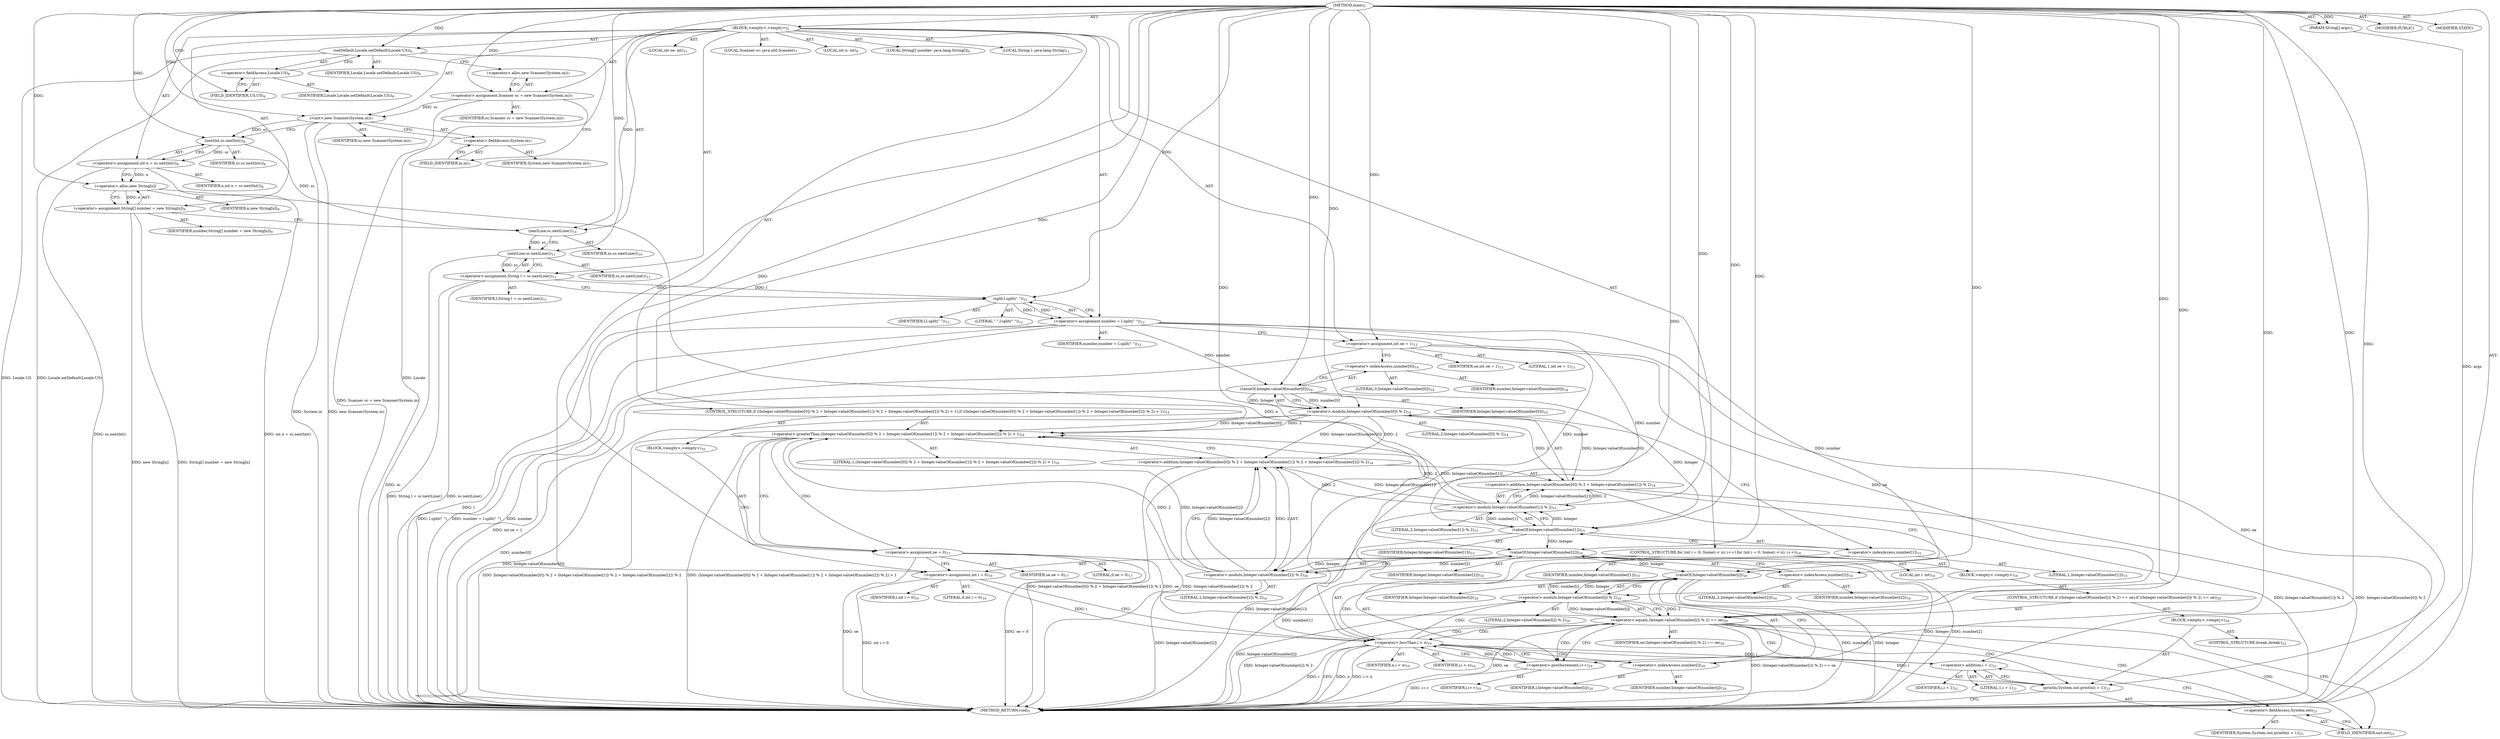 digraph "main" {  
"19" [label = <(METHOD,main)<SUB>5</SUB>> ]
"20" [label = <(PARAM,String[] args)<SUB>5</SUB>> ]
"21" [label = <(BLOCK,&lt;empty&gt;,&lt;empty&gt;)<SUB>5</SUB>> ]
"22" [label = <(setDefault,Locale.setDefault(Locale.US))<SUB>6</SUB>> ]
"23" [label = <(IDENTIFIER,Locale,Locale.setDefault(Locale.US))<SUB>6</SUB>> ]
"24" [label = <(&lt;operator&gt;.fieldAccess,Locale.US)<SUB>6</SUB>> ]
"25" [label = <(IDENTIFIER,Locale,Locale.setDefault(Locale.US))<SUB>6</SUB>> ]
"26" [label = <(FIELD_IDENTIFIER,US,US)<SUB>6</SUB>> ]
"4" [label = <(LOCAL,Scanner sc: java.util.Scanner)<SUB>7</SUB>> ]
"27" [label = <(&lt;operator&gt;.assignment,Scanner sc = new Scanner(System.in))<SUB>7</SUB>> ]
"28" [label = <(IDENTIFIER,sc,Scanner sc = new Scanner(System.in))<SUB>7</SUB>> ]
"29" [label = <(&lt;operator&gt;.alloc,new Scanner(System.in))<SUB>7</SUB>> ]
"30" [label = <(&lt;init&gt;,new Scanner(System.in))<SUB>7</SUB>> ]
"3" [label = <(IDENTIFIER,sc,new Scanner(System.in))<SUB>7</SUB>> ]
"31" [label = <(&lt;operator&gt;.fieldAccess,System.in)<SUB>7</SUB>> ]
"32" [label = <(IDENTIFIER,System,new Scanner(System.in))<SUB>7</SUB>> ]
"33" [label = <(FIELD_IDENTIFIER,in,in)<SUB>7</SUB>> ]
"34" [label = <(LOCAL,int n: int)<SUB>8</SUB>> ]
"35" [label = <(&lt;operator&gt;.assignment,int n = sc.nextInt())<SUB>8</SUB>> ]
"36" [label = <(IDENTIFIER,n,int n = sc.nextInt())<SUB>8</SUB>> ]
"37" [label = <(nextInt,sc.nextInt())<SUB>8</SUB>> ]
"38" [label = <(IDENTIFIER,sc,sc.nextInt())<SUB>8</SUB>> ]
"39" [label = <(LOCAL,String[] number: java.lang.String[])<SUB>9</SUB>> ]
"40" [label = <(&lt;operator&gt;.assignment,String[] number = new String[n])<SUB>9</SUB>> ]
"41" [label = <(IDENTIFIER,number,String[] number = new String[n])<SUB>9</SUB>> ]
"42" [label = <(&lt;operator&gt;.alloc,new String[n])> ]
"43" [label = <(IDENTIFIER,n,new String[n])<SUB>9</SUB>> ]
"44" [label = <(nextLine,sc.nextLine())<SUB>10</SUB>> ]
"45" [label = <(IDENTIFIER,sc,sc.nextLine())<SUB>10</SUB>> ]
"46" [label = <(LOCAL,String l: java.lang.String)<SUB>11</SUB>> ]
"47" [label = <(&lt;operator&gt;.assignment,String l = sc.nextLine())<SUB>11</SUB>> ]
"48" [label = <(IDENTIFIER,l,String l = sc.nextLine())<SUB>11</SUB>> ]
"49" [label = <(nextLine,sc.nextLine())<SUB>11</SUB>> ]
"50" [label = <(IDENTIFIER,sc,sc.nextLine())<SUB>11</SUB>> ]
"51" [label = <(&lt;operator&gt;.assignment,number = l.split(&quot; &quot;))<SUB>12</SUB>> ]
"52" [label = <(IDENTIFIER,number,number = l.split(&quot; &quot;))<SUB>12</SUB>> ]
"53" [label = <(split,l.split(&quot; &quot;))<SUB>12</SUB>> ]
"54" [label = <(IDENTIFIER,l,l.split(&quot; &quot;))<SUB>12</SUB>> ]
"55" [label = <(LITERAL,&quot; &quot;,l.split(&quot; &quot;))<SUB>12</SUB>> ]
"56" [label = <(LOCAL,int oe: int)<SUB>13</SUB>> ]
"57" [label = <(&lt;operator&gt;.assignment,int oe = 1)<SUB>13</SUB>> ]
"58" [label = <(IDENTIFIER,oe,int oe = 1)<SUB>13</SUB>> ]
"59" [label = <(LITERAL,1,int oe = 1)<SUB>13</SUB>> ]
"60" [label = <(CONTROL_STRUCTURE,if ((Integer.valueOf(number[0]) % 2 + Integer.valueOf(number[1]) % 2 + Integer.valueOf(number[2]) % 2) &gt; 1),if ((Integer.valueOf(number[0]) % 2 + Integer.valueOf(number[1]) % 2 + Integer.valueOf(number[2]) % 2) &gt; 1))<SUB>14</SUB>> ]
"61" [label = <(&lt;operator&gt;.greaterThan,(Integer.valueOf(number[0]) % 2 + Integer.valueOf(number[1]) % 2 + Integer.valueOf(number[2]) % 2) &gt; 1)<SUB>14</SUB>> ]
"62" [label = <(&lt;operator&gt;.addition,Integer.valueOf(number[0]) % 2 + Integer.valueOf(number[1]) % 2 + Integer.valueOf(number[2]) % 2)<SUB>14</SUB>> ]
"63" [label = <(&lt;operator&gt;.addition,Integer.valueOf(number[0]) % 2 + Integer.valueOf(number[1]) % 2)<SUB>14</SUB>> ]
"64" [label = <(&lt;operator&gt;.modulo,Integer.valueOf(number[0]) % 2)<SUB>14</SUB>> ]
"65" [label = <(valueOf,Integer.valueOf(number[0]))<SUB>14</SUB>> ]
"66" [label = <(IDENTIFIER,Integer,Integer.valueOf(number[0]))<SUB>14</SUB>> ]
"67" [label = <(&lt;operator&gt;.indexAccess,number[0])<SUB>14</SUB>> ]
"68" [label = <(IDENTIFIER,number,Integer.valueOf(number[0]))<SUB>14</SUB>> ]
"69" [label = <(LITERAL,0,Integer.valueOf(number[0]))<SUB>14</SUB>> ]
"70" [label = <(LITERAL,2,Integer.valueOf(number[0]) % 2)<SUB>14</SUB>> ]
"71" [label = <(&lt;operator&gt;.modulo,Integer.valueOf(number[1]) % 2)<SUB>15</SUB>> ]
"72" [label = <(valueOf,Integer.valueOf(number[1]))<SUB>15</SUB>> ]
"73" [label = <(IDENTIFIER,Integer,Integer.valueOf(number[1]))<SUB>15</SUB>> ]
"74" [label = <(&lt;operator&gt;.indexAccess,number[1])<SUB>15</SUB>> ]
"75" [label = <(IDENTIFIER,number,Integer.valueOf(number[1]))<SUB>15</SUB>> ]
"76" [label = <(LITERAL,1,Integer.valueOf(number[1]))<SUB>15</SUB>> ]
"77" [label = <(LITERAL,2,Integer.valueOf(number[1]) % 2)<SUB>15</SUB>> ]
"78" [label = <(&lt;operator&gt;.modulo,Integer.valueOf(number[2]) % 2)<SUB>16</SUB>> ]
"79" [label = <(valueOf,Integer.valueOf(number[2]))<SUB>16</SUB>> ]
"80" [label = <(IDENTIFIER,Integer,Integer.valueOf(number[2]))<SUB>16</SUB>> ]
"81" [label = <(&lt;operator&gt;.indexAccess,number[2])<SUB>16</SUB>> ]
"82" [label = <(IDENTIFIER,number,Integer.valueOf(number[2]))<SUB>16</SUB>> ]
"83" [label = <(LITERAL,2,Integer.valueOf(number[2]))<SUB>16</SUB>> ]
"84" [label = <(LITERAL,2,Integer.valueOf(number[2]) % 2)<SUB>16</SUB>> ]
"85" [label = <(LITERAL,1,(Integer.valueOf(number[0]) % 2 + Integer.valueOf(number[1]) % 2 + Integer.valueOf(number[2]) % 2) &gt; 1)<SUB>16</SUB>> ]
"86" [label = <(BLOCK,&lt;empty&gt;,&lt;empty&gt;)<SUB>16</SUB>> ]
"87" [label = <(&lt;operator&gt;.assignment,oe = 0)<SUB>17</SUB>> ]
"88" [label = <(IDENTIFIER,oe,oe = 0)<SUB>17</SUB>> ]
"89" [label = <(LITERAL,0,oe = 0)<SUB>17</SUB>> ]
"90" [label = <(CONTROL_STRUCTURE,for (int i = 0; Some(i &lt; n); i++),for (int i = 0; Some(i &lt; n); i++))<SUB>19</SUB>> ]
"91" [label = <(LOCAL,int i: int)<SUB>19</SUB>> ]
"92" [label = <(&lt;operator&gt;.assignment,int i = 0)<SUB>19</SUB>> ]
"93" [label = <(IDENTIFIER,i,int i = 0)<SUB>19</SUB>> ]
"94" [label = <(LITERAL,0,int i = 0)<SUB>19</SUB>> ]
"95" [label = <(&lt;operator&gt;.lessThan,i &lt; n)<SUB>19</SUB>> ]
"96" [label = <(IDENTIFIER,i,i &lt; n)<SUB>19</SUB>> ]
"97" [label = <(IDENTIFIER,n,i &lt; n)<SUB>19</SUB>> ]
"98" [label = <(&lt;operator&gt;.postIncrement,i++)<SUB>19</SUB>> ]
"99" [label = <(IDENTIFIER,i,i++)<SUB>19</SUB>> ]
"100" [label = <(BLOCK,&lt;empty&gt;,&lt;empty&gt;)<SUB>19</SUB>> ]
"101" [label = <(CONTROL_STRUCTURE,if ((Integer.valueOf(number[i]) % 2) == oe),if ((Integer.valueOf(number[i]) % 2) == oe))<SUB>20</SUB>> ]
"102" [label = <(&lt;operator&gt;.equals,(Integer.valueOf(number[i]) % 2) == oe)<SUB>20</SUB>> ]
"103" [label = <(&lt;operator&gt;.modulo,Integer.valueOf(number[i]) % 2)<SUB>20</SUB>> ]
"104" [label = <(valueOf,Integer.valueOf(number[i]))<SUB>20</SUB>> ]
"105" [label = <(IDENTIFIER,Integer,Integer.valueOf(number[i]))<SUB>20</SUB>> ]
"106" [label = <(&lt;operator&gt;.indexAccess,number[i])<SUB>20</SUB>> ]
"107" [label = <(IDENTIFIER,number,Integer.valueOf(number[i]))<SUB>20</SUB>> ]
"108" [label = <(IDENTIFIER,i,Integer.valueOf(number[i]))<SUB>20</SUB>> ]
"109" [label = <(LITERAL,2,Integer.valueOf(number[i]) % 2)<SUB>20</SUB>> ]
"110" [label = <(IDENTIFIER,oe,(Integer.valueOf(number[i]) % 2) == oe)<SUB>20</SUB>> ]
"111" [label = <(BLOCK,&lt;empty&gt;,&lt;empty&gt;)<SUB>20</SUB>> ]
"112" [label = <(println,System.out.println(i + 1))<SUB>21</SUB>> ]
"113" [label = <(&lt;operator&gt;.fieldAccess,System.out)<SUB>21</SUB>> ]
"114" [label = <(IDENTIFIER,System,System.out.println(i + 1))<SUB>21</SUB>> ]
"115" [label = <(FIELD_IDENTIFIER,out,out)<SUB>21</SUB>> ]
"116" [label = <(&lt;operator&gt;.addition,i + 1)<SUB>21</SUB>> ]
"117" [label = <(IDENTIFIER,i,i + 1)<SUB>21</SUB>> ]
"118" [label = <(LITERAL,1,i + 1)<SUB>21</SUB>> ]
"119" [label = <(CONTROL_STRUCTURE,break;,break;)<SUB>22</SUB>> ]
"120" [label = <(MODIFIER,PUBLIC)> ]
"121" [label = <(MODIFIER,STATIC)> ]
"122" [label = <(METHOD_RETURN,void)<SUB>5</SUB>> ]
  "19" -> "20"  [ label = "AST: "] 
  "19" -> "21"  [ label = "AST: "] 
  "19" -> "120"  [ label = "AST: "] 
  "19" -> "121"  [ label = "AST: "] 
  "19" -> "122"  [ label = "AST: "] 
  "21" -> "22"  [ label = "AST: "] 
  "21" -> "4"  [ label = "AST: "] 
  "21" -> "27"  [ label = "AST: "] 
  "21" -> "30"  [ label = "AST: "] 
  "21" -> "34"  [ label = "AST: "] 
  "21" -> "35"  [ label = "AST: "] 
  "21" -> "39"  [ label = "AST: "] 
  "21" -> "40"  [ label = "AST: "] 
  "21" -> "44"  [ label = "AST: "] 
  "21" -> "46"  [ label = "AST: "] 
  "21" -> "47"  [ label = "AST: "] 
  "21" -> "51"  [ label = "AST: "] 
  "21" -> "56"  [ label = "AST: "] 
  "21" -> "57"  [ label = "AST: "] 
  "21" -> "60"  [ label = "AST: "] 
  "21" -> "90"  [ label = "AST: "] 
  "22" -> "23"  [ label = "AST: "] 
  "22" -> "24"  [ label = "AST: "] 
  "24" -> "25"  [ label = "AST: "] 
  "24" -> "26"  [ label = "AST: "] 
  "27" -> "28"  [ label = "AST: "] 
  "27" -> "29"  [ label = "AST: "] 
  "30" -> "3"  [ label = "AST: "] 
  "30" -> "31"  [ label = "AST: "] 
  "31" -> "32"  [ label = "AST: "] 
  "31" -> "33"  [ label = "AST: "] 
  "35" -> "36"  [ label = "AST: "] 
  "35" -> "37"  [ label = "AST: "] 
  "37" -> "38"  [ label = "AST: "] 
  "40" -> "41"  [ label = "AST: "] 
  "40" -> "42"  [ label = "AST: "] 
  "42" -> "43"  [ label = "AST: "] 
  "44" -> "45"  [ label = "AST: "] 
  "47" -> "48"  [ label = "AST: "] 
  "47" -> "49"  [ label = "AST: "] 
  "49" -> "50"  [ label = "AST: "] 
  "51" -> "52"  [ label = "AST: "] 
  "51" -> "53"  [ label = "AST: "] 
  "53" -> "54"  [ label = "AST: "] 
  "53" -> "55"  [ label = "AST: "] 
  "57" -> "58"  [ label = "AST: "] 
  "57" -> "59"  [ label = "AST: "] 
  "60" -> "61"  [ label = "AST: "] 
  "60" -> "86"  [ label = "AST: "] 
  "61" -> "62"  [ label = "AST: "] 
  "61" -> "85"  [ label = "AST: "] 
  "62" -> "63"  [ label = "AST: "] 
  "62" -> "78"  [ label = "AST: "] 
  "63" -> "64"  [ label = "AST: "] 
  "63" -> "71"  [ label = "AST: "] 
  "64" -> "65"  [ label = "AST: "] 
  "64" -> "70"  [ label = "AST: "] 
  "65" -> "66"  [ label = "AST: "] 
  "65" -> "67"  [ label = "AST: "] 
  "67" -> "68"  [ label = "AST: "] 
  "67" -> "69"  [ label = "AST: "] 
  "71" -> "72"  [ label = "AST: "] 
  "71" -> "77"  [ label = "AST: "] 
  "72" -> "73"  [ label = "AST: "] 
  "72" -> "74"  [ label = "AST: "] 
  "74" -> "75"  [ label = "AST: "] 
  "74" -> "76"  [ label = "AST: "] 
  "78" -> "79"  [ label = "AST: "] 
  "78" -> "84"  [ label = "AST: "] 
  "79" -> "80"  [ label = "AST: "] 
  "79" -> "81"  [ label = "AST: "] 
  "81" -> "82"  [ label = "AST: "] 
  "81" -> "83"  [ label = "AST: "] 
  "86" -> "87"  [ label = "AST: "] 
  "87" -> "88"  [ label = "AST: "] 
  "87" -> "89"  [ label = "AST: "] 
  "90" -> "91"  [ label = "AST: "] 
  "90" -> "92"  [ label = "AST: "] 
  "90" -> "95"  [ label = "AST: "] 
  "90" -> "98"  [ label = "AST: "] 
  "90" -> "100"  [ label = "AST: "] 
  "92" -> "93"  [ label = "AST: "] 
  "92" -> "94"  [ label = "AST: "] 
  "95" -> "96"  [ label = "AST: "] 
  "95" -> "97"  [ label = "AST: "] 
  "98" -> "99"  [ label = "AST: "] 
  "100" -> "101"  [ label = "AST: "] 
  "101" -> "102"  [ label = "AST: "] 
  "101" -> "111"  [ label = "AST: "] 
  "102" -> "103"  [ label = "AST: "] 
  "102" -> "110"  [ label = "AST: "] 
  "103" -> "104"  [ label = "AST: "] 
  "103" -> "109"  [ label = "AST: "] 
  "104" -> "105"  [ label = "AST: "] 
  "104" -> "106"  [ label = "AST: "] 
  "106" -> "107"  [ label = "AST: "] 
  "106" -> "108"  [ label = "AST: "] 
  "111" -> "112"  [ label = "AST: "] 
  "111" -> "119"  [ label = "AST: "] 
  "112" -> "113"  [ label = "AST: "] 
  "112" -> "116"  [ label = "AST: "] 
  "113" -> "114"  [ label = "AST: "] 
  "113" -> "115"  [ label = "AST: "] 
  "116" -> "117"  [ label = "AST: "] 
  "116" -> "118"  [ label = "AST: "] 
  "22" -> "29"  [ label = "CFG: "] 
  "27" -> "33"  [ label = "CFG: "] 
  "30" -> "37"  [ label = "CFG: "] 
  "35" -> "42"  [ label = "CFG: "] 
  "40" -> "44"  [ label = "CFG: "] 
  "44" -> "49"  [ label = "CFG: "] 
  "47" -> "53"  [ label = "CFG: "] 
  "51" -> "57"  [ label = "CFG: "] 
  "57" -> "67"  [ label = "CFG: "] 
  "24" -> "22"  [ label = "CFG: "] 
  "29" -> "27"  [ label = "CFG: "] 
  "31" -> "30"  [ label = "CFG: "] 
  "37" -> "35"  [ label = "CFG: "] 
  "42" -> "40"  [ label = "CFG: "] 
  "49" -> "47"  [ label = "CFG: "] 
  "53" -> "51"  [ label = "CFG: "] 
  "61" -> "87"  [ label = "CFG: "] 
  "61" -> "92"  [ label = "CFG: "] 
  "92" -> "95"  [ label = "CFG: "] 
  "95" -> "122"  [ label = "CFG: "] 
  "95" -> "106"  [ label = "CFG: "] 
  "98" -> "95"  [ label = "CFG: "] 
  "26" -> "24"  [ label = "CFG: "] 
  "33" -> "31"  [ label = "CFG: "] 
  "62" -> "61"  [ label = "CFG: "] 
  "87" -> "92"  [ label = "CFG: "] 
  "63" -> "81"  [ label = "CFG: "] 
  "78" -> "62"  [ label = "CFG: "] 
  "102" -> "115"  [ label = "CFG: "] 
  "102" -> "98"  [ label = "CFG: "] 
  "64" -> "74"  [ label = "CFG: "] 
  "71" -> "63"  [ label = "CFG: "] 
  "79" -> "78"  [ label = "CFG: "] 
  "103" -> "102"  [ label = "CFG: "] 
  "112" -> "122"  [ label = "CFG: "] 
  "65" -> "64"  [ label = "CFG: "] 
  "72" -> "71"  [ label = "CFG: "] 
  "81" -> "79"  [ label = "CFG: "] 
  "104" -> "103"  [ label = "CFG: "] 
  "113" -> "116"  [ label = "CFG: "] 
  "116" -> "112"  [ label = "CFG: "] 
  "67" -> "65"  [ label = "CFG: "] 
  "74" -> "72"  [ label = "CFG: "] 
  "106" -> "104"  [ label = "CFG: "] 
  "115" -> "113"  [ label = "CFG: "] 
  "19" -> "26"  [ label = "CFG: "] 
  "20" -> "122"  [ label = "DDG: args"] 
  "22" -> "122"  [ label = "DDG: Locale"] 
  "22" -> "122"  [ label = "DDG: Locale.US"] 
  "22" -> "122"  [ label = "DDG: Locale.setDefault(Locale.US)"] 
  "27" -> "122"  [ label = "DDG: Scanner sc = new Scanner(System.in)"] 
  "30" -> "122"  [ label = "DDG: System.in"] 
  "30" -> "122"  [ label = "DDG: new Scanner(System.in)"] 
  "35" -> "122"  [ label = "DDG: sc.nextInt()"] 
  "35" -> "122"  [ label = "DDG: int n = sc.nextInt()"] 
  "40" -> "122"  [ label = "DDG: new String[n]"] 
  "40" -> "122"  [ label = "DDG: String[] number = new String[n]"] 
  "49" -> "122"  [ label = "DDG: sc"] 
  "47" -> "122"  [ label = "DDG: sc.nextLine()"] 
  "47" -> "122"  [ label = "DDG: String l = sc.nextLine()"] 
  "51" -> "122"  [ label = "DDG: number"] 
  "53" -> "122"  [ label = "DDG: l"] 
  "51" -> "122"  [ label = "DDG: l.split(&quot; &quot;)"] 
  "51" -> "122"  [ label = "DDG: number = l.split(&quot; &quot;)"] 
  "57" -> "122"  [ label = "DDG: oe"] 
  "57" -> "122"  [ label = "DDG: int oe = 1"] 
  "65" -> "122"  [ label = "DDG: number[0]"] 
  "64" -> "122"  [ label = "DDG: Integer.valueOf(number[0])"] 
  "63" -> "122"  [ label = "DDG: Integer.valueOf(number[0]) % 2"] 
  "72" -> "122"  [ label = "DDG: number[1]"] 
  "71" -> "122"  [ label = "DDG: Integer.valueOf(number[1])"] 
  "63" -> "122"  [ label = "DDG: Integer.valueOf(number[1]) % 2"] 
  "62" -> "122"  [ label = "DDG: Integer.valueOf(number[0]) % 2 + Integer.valueOf(number[1]) % 2"] 
  "79" -> "122"  [ label = "DDG: Integer"] 
  "79" -> "122"  [ label = "DDG: number[2]"] 
  "78" -> "122"  [ label = "DDG: Integer.valueOf(number[2])"] 
  "62" -> "122"  [ label = "DDG: Integer.valueOf(number[2]) % 2"] 
  "61" -> "122"  [ label = "DDG: Integer.valueOf(number[0]) % 2 + Integer.valueOf(number[1]) % 2 + Integer.valueOf(number[2]) % 2"] 
  "61" -> "122"  [ label = "DDG: (Integer.valueOf(number[0]) % 2 + Integer.valueOf(number[1]) % 2 + Integer.valueOf(number[2]) % 2) &gt; 1"] 
  "87" -> "122"  [ label = "DDG: oe"] 
  "87" -> "122"  [ label = "DDG: oe = 0"] 
  "92" -> "122"  [ label = "DDG: int i = 0"] 
  "95" -> "122"  [ label = "DDG: i"] 
  "95" -> "122"  [ label = "DDG: n"] 
  "95" -> "122"  [ label = "DDG: i &lt; n"] 
  "104" -> "122"  [ label = "DDG: Integer"] 
  "104" -> "122"  [ label = "DDG: number[i]"] 
  "103" -> "122"  [ label = "DDG: Integer.valueOf(number[i])"] 
  "102" -> "122"  [ label = "DDG: Integer.valueOf(number[i]) % 2"] 
  "102" -> "122"  [ label = "DDG: oe"] 
  "102" -> "122"  [ label = "DDG: (Integer.valueOf(number[i]) % 2) == oe"] 
  "98" -> "122"  [ label = "DDG: i++"] 
  "19" -> "20"  [ label = "DDG: "] 
  "19" -> "27"  [ label = "DDG: "] 
  "37" -> "35"  [ label = "DDG: sc"] 
  "42" -> "40"  [ label = "DDG: n"] 
  "49" -> "47"  [ label = "DDG: sc"] 
  "53" -> "51"  [ label = "DDG: l"] 
  "53" -> "51"  [ label = "DDG: &quot; &quot;"] 
  "19" -> "57"  [ label = "DDG: "] 
  "19" -> "22"  [ label = "DDG: "] 
  "27" -> "30"  [ label = "DDG: sc"] 
  "19" -> "30"  [ label = "DDG: "] 
  "37" -> "44"  [ label = "DDG: sc"] 
  "19" -> "44"  [ label = "DDG: "] 
  "19" -> "92"  [ label = "DDG: "] 
  "30" -> "37"  [ label = "DDG: sc"] 
  "19" -> "37"  [ label = "DDG: "] 
  "35" -> "42"  [ label = "DDG: n"] 
  "19" -> "42"  [ label = "DDG: "] 
  "44" -> "49"  [ label = "DDG: sc"] 
  "19" -> "49"  [ label = "DDG: "] 
  "47" -> "53"  [ label = "DDG: l"] 
  "19" -> "53"  [ label = "DDG: "] 
  "64" -> "61"  [ label = "DDG: Integer.valueOf(number[0])"] 
  "64" -> "61"  [ label = "DDG: 2"] 
  "71" -> "61"  [ label = "DDG: Integer.valueOf(number[1])"] 
  "71" -> "61"  [ label = "DDG: 2"] 
  "78" -> "61"  [ label = "DDG: Integer.valueOf(number[2])"] 
  "78" -> "61"  [ label = "DDG: 2"] 
  "19" -> "61"  [ label = "DDG: "] 
  "19" -> "87"  [ label = "DDG: "] 
  "92" -> "95"  [ label = "DDG: i"] 
  "98" -> "95"  [ label = "DDG: i"] 
  "19" -> "95"  [ label = "DDG: "] 
  "42" -> "95"  [ label = "DDG: n"] 
  "95" -> "98"  [ label = "DDG: i"] 
  "19" -> "98"  [ label = "DDG: "] 
  "64" -> "62"  [ label = "DDG: Integer.valueOf(number[0])"] 
  "64" -> "62"  [ label = "DDG: 2"] 
  "71" -> "62"  [ label = "DDG: Integer.valueOf(number[1])"] 
  "71" -> "62"  [ label = "DDG: 2"] 
  "78" -> "62"  [ label = "DDG: Integer.valueOf(number[2])"] 
  "78" -> "62"  [ label = "DDG: 2"] 
  "64" -> "63"  [ label = "DDG: Integer.valueOf(number[0])"] 
  "64" -> "63"  [ label = "DDG: 2"] 
  "71" -> "63"  [ label = "DDG: Integer.valueOf(number[1])"] 
  "71" -> "63"  [ label = "DDG: 2"] 
  "79" -> "78"  [ label = "DDG: Integer"] 
  "79" -> "78"  [ label = "DDG: number[2]"] 
  "19" -> "78"  [ label = "DDG: "] 
  "103" -> "102"  [ label = "DDG: Integer.valueOf(number[i])"] 
  "103" -> "102"  [ label = "DDG: 2"] 
  "57" -> "102"  [ label = "DDG: oe"] 
  "87" -> "102"  [ label = "DDG: oe"] 
  "19" -> "102"  [ label = "DDG: "] 
  "65" -> "64"  [ label = "DDG: Integer"] 
  "65" -> "64"  [ label = "DDG: number[0]"] 
  "19" -> "64"  [ label = "DDG: "] 
  "72" -> "71"  [ label = "DDG: Integer"] 
  "72" -> "71"  [ label = "DDG: number[1]"] 
  "19" -> "71"  [ label = "DDG: "] 
  "72" -> "79"  [ label = "DDG: Integer"] 
  "19" -> "79"  [ label = "DDG: "] 
  "51" -> "79"  [ label = "DDG: number"] 
  "104" -> "103"  [ label = "DDG: Integer"] 
  "104" -> "103"  [ label = "DDG: number[i]"] 
  "19" -> "103"  [ label = "DDG: "] 
  "95" -> "112"  [ label = "DDG: i"] 
  "19" -> "112"  [ label = "DDG: "] 
  "19" -> "65"  [ label = "DDG: "] 
  "51" -> "65"  [ label = "DDG: number"] 
  "65" -> "72"  [ label = "DDG: Integer"] 
  "19" -> "72"  [ label = "DDG: "] 
  "51" -> "72"  [ label = "DDG: number"] 
  "79" -> "104"  [ label = "DDG: Integer"] 
  "19" -> "104"  [ label = "DDG: "] 
  "51" -> "104"  [ label = "DDG: number"] 
  "95" -> "116"  [ label = "DDG: i"] 
  "19" -> "116"  [ label = "DDG: "] 
  "61" -> "87"  [ label = "CDG: "] 
  "95" -> "102"  [ label = "CDG: "] 
  "95" -> "103"  [ label = "CDG: "] 
  "95" -> "104"  [ label = "CDG: "] 
  "95" -> "106"  [ label = "CDG: "] 
  "102" -> "115"  [ label = "CDG: "] 
  "102" -> "98"  [ label = "CDG: "] 
  "102" -> "113"  [ label = "CDG: "] 
  "102" -> "116"  [ label = "CDG: "] 
  "102" -> "95"  [ label = "CDG: "] 
  "102" -> "112"  [ label = "CDG: "] 
}
